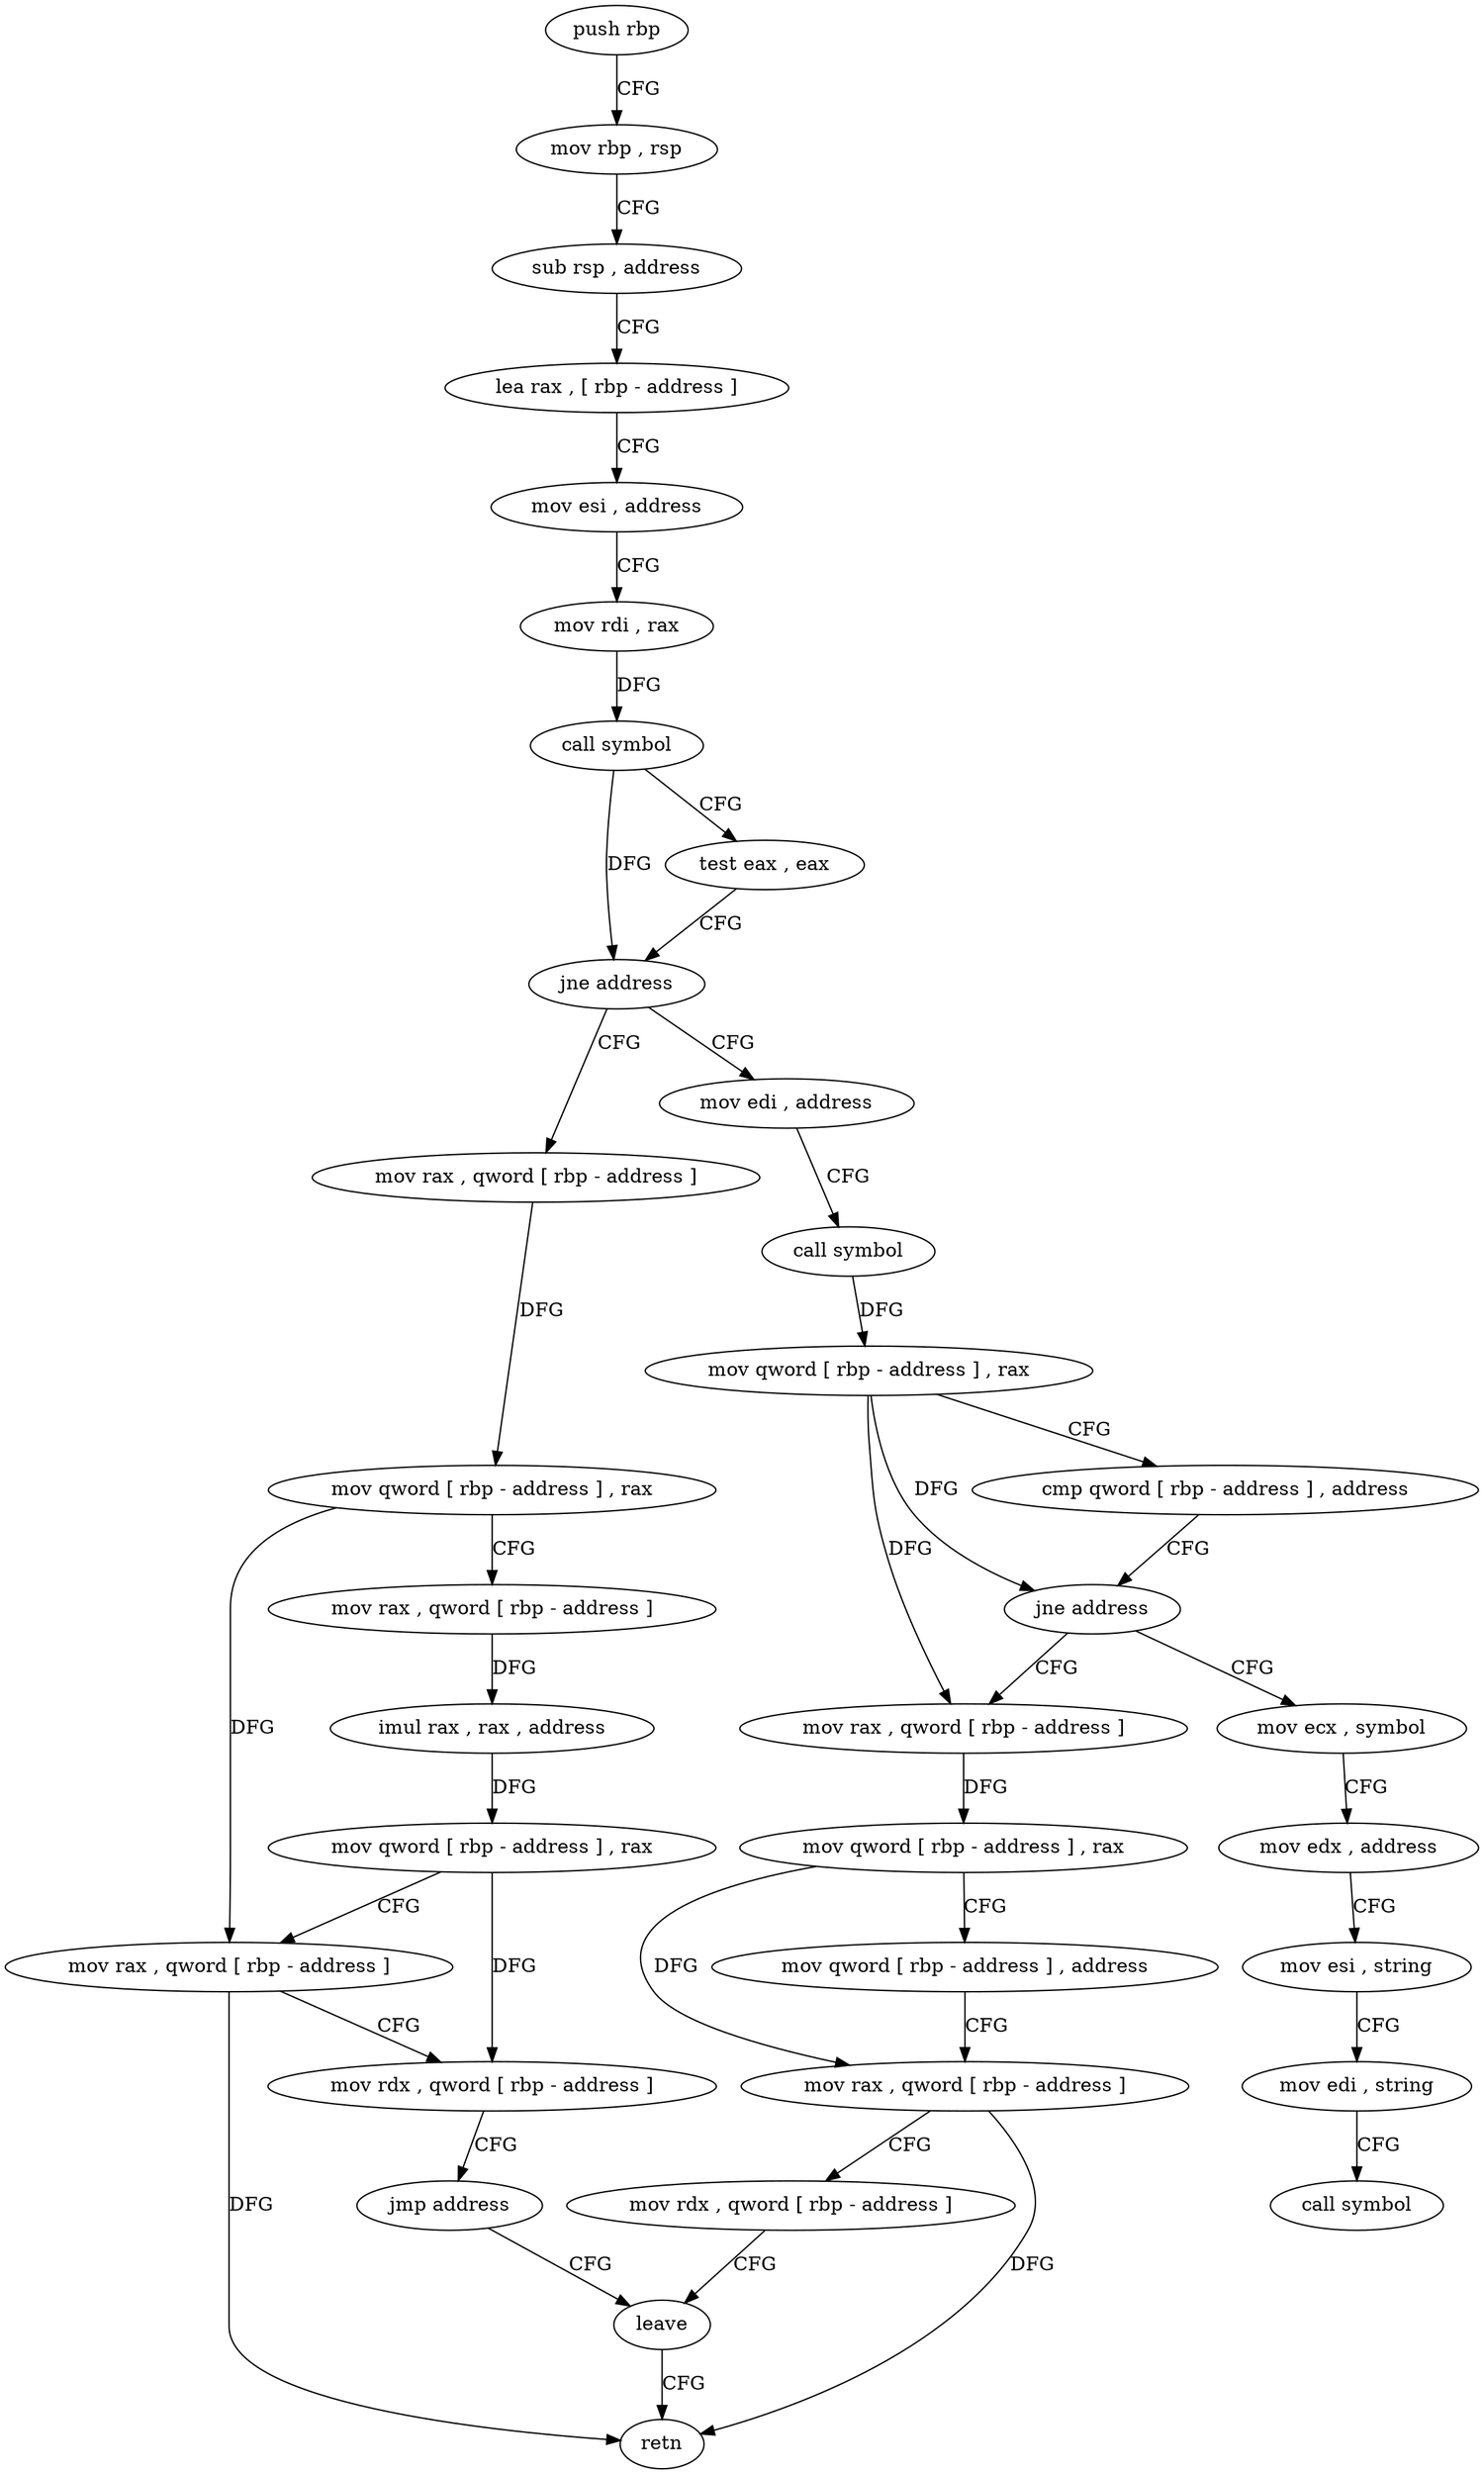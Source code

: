 digraph "func" {
"4242212" [label = "push rbp" ]
"4242213" [label = "mov rbp , rsp" ]
"4242216" [label = "sub rsp , address" ]
"4242220" [label = "lea rax , [ rbp - address ]" ]
"4242224" [label = "mov esi , address" ]
"4242229" [label = "mov rdi , rax" ]
"4242232" [label = "call symbol" ]
"4242237" [label = "test eax , eax" ]
"4242239" [label = "jne address" ]
"4242274" [label = "mov edi , address" ]
"4242241" [label = "mov rax , qword [ rbp - address ]" ]
"4242279" [label = "call symbol" ]
"4242284" [label = "mov qword [ rbp - address ] , rax" ]
"4242288" [label = "cmp qword [ rbp - address ] , address" ]
"4242293" [label = "jne address" ]
"4242320" [label = "mov rax , qword [ rbp - address ]" ]
"4242295" [label = "mov ecx , symbol" ]
"4242245" [label = "mov qword [ rbp - address ] , rax" ]
"4242249" [label = "mov rax , qword [ rbp - address ]" ]
"4242253" [label = "imul rax , rax , address" ]
"4242260" [label = "mov qword [ rbp - address ] , rax" ]
"4242264" [label = "mov rax , qword [ rbp - address ]" ]
"4242268" [label = "mov rdx , qword [ rbp - address ]" ]
"4242272" [label = "jmp address" ]
"4242344" [label = "leave" ]
"4242324" [label = "mov qword [ rbp - address ] , rax" ]
"4242328" [label = "mov qword [ rbp - address ] , address" ]
"4242336" [label = "mov rax , qword [ rbp - address ]" ]
"4242340" [label = "mov rdx , qword [ rbp - address ]" ]
"4242300" [label = "mov edx , address" ]
"4242305" [label = "mov esi , string" ]
"4242310" [label = "mov edi , string" ]
"4242315" [label = "call symbol" ]
"4242345" [label = "retn" ]
"4242212" -> "4242213" [ label = "CFG" ]
"4242213" -> "4242216" [ label = "CFG" ]
"4242216" -> "4242220" [ label = "CFG" ]
"4242220" -> "4242224" [ label = "CFG" ]
"4242224" -> "4242229" [ label = "CFG" ]
"4242229" -> "4242232" [ label = "DFG" ]
"4242232" -> "4242237" [ label = "CFG" ]
"4242232" -> "4242239" [ label = "DFG" ]
"4242237" -> "4242239" [ label = "CFG" ]
"4242239" -> "4242274" [ label = "CFG" ]
"4242239" -> "4242241" [ label = "CFG" ]
"4242274" -> "4242279" [ label = "CFG" ]
"4242241" -> "4242245" [ label = "DFG" ]
"4242279" -> "4242284" [ label = "DFG" ]
"4242284" -> "4242288" [ label = "CFG" ]
"4242284" -> "4242293" [ label = "DFG" ]
"4242284" -> "4242320" [ label = "DFG" ]
"4242288" -> "4242293" [ label = "CFG" ]
"4242293" -> "4242320" [ label = "CFG" ]
"4242293" -> "4242295" [ label = "CFG" ]
"4242320" -> "4242324" [ label = "DFG" ]
"4242295" -> "4242300" [ label = "CFG" ]
"4242245" -> "4242249" [ label = "CFG" ]
"4242245" -> "4242264" [ label = "DFG" ]
"4242249" -> "4242253" [ label = "DFG" ]
"4242253" -> "4242260" [ label = "DFG" ]
"4242260" -> "4242264" [ label = "CFG" ]
"4242260" -> "4242268" [ label = "DFG" ]
"4242264" -> "4242268" [ label = "CFG" ]
"4242264" -> "4242345" [ label = "DFG" ]
"4242268" -> "4242272" [ label = "CFG" ]
"4242272" -> "4242344" [ label = "CFG" ]
"4242344" -> "4242345" [ label = "CFG" ]
"4242324" -> "4242328" [ label = "CFG" ]
"4242324" -> "4242336" [ label = "DFG" ]
"4242328" -> "4242336" [ label = "CFG" ]
"4242336" -> "4242340" [ label = "CFG" ]
"4242336" -> "4242345" [ label = "DFG" ]
"4242340" -> "4242344" [ label = "CFG" ]
"4242300" -> "4242305" [ label = "CFG" ]
"4242305" -> "4242310" [ label = "CFG" ]
"4242310" -> "4242315" [ label = "CFG" ]
}
